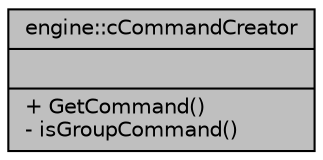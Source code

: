 digraph G
{
  edge [fontname="Helvetica",fontsize="10",labelfontname="Helvetica",labelfontsize="10"];
  node [fontname="Helvetica",fontsize="10",shape=record];
  Node1 [label="{engine::cCommandCreator\n||+ GetCommand()\l- isGroupCommand()\l}",height=0.2,width=0.4,color="black", fillcolor="grey75", style="filled" fontcolor="black"];
}
